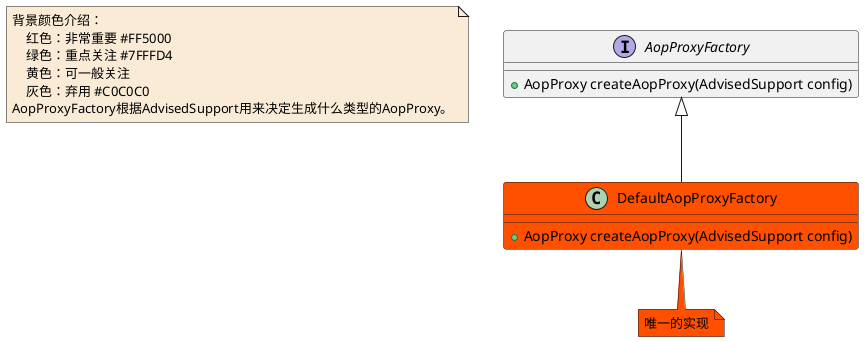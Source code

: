 @startuml

note  as N1 #FAEBD7
    背景颜色介绍：
        红色：非常重要 #FF5000
        绿色：重点关注 #7FFFD4
        黄色：可一般关注
        灰色：弃用 #C0C0C0
    AopProxyFactory根据AdvisedSupport用来决定生成什么类型的AopProxy。
end note


interface AopProxyFactory
AopProxyFactory : +AopProxy createAopProxy(AdvisedSupport config)
class DefaultAopProxyFactory #FF5000
DefaultAopProxyFactory : +AopProxy createAopProxy(AdvisedSupport config)
note bottom #FF5000 : 唯一的实现


AopProxyFactory <|-- DefaultAopProxyFactory


@enduml